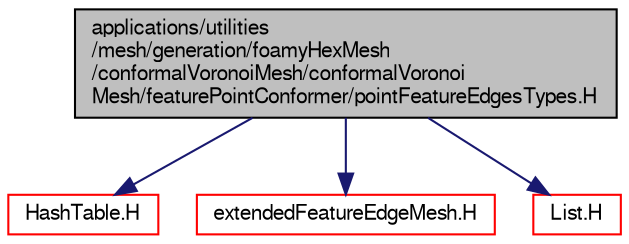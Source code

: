digraph "applications/utilities/mesh/generation/foamyHexMesh/conformalVoronoiMesh/conformalVoronoiMesh/featurePointConformer/pointFeatureEdgesTypes.H"
{
  bgcolor="transparent";
  edge [fontname="FreeSans",fontsize="10",labelfontname="FreeSans",labelfontsize="10"];
  node [fontname="FreeSans",fontsize="10",shape=record];
  Node0 [label="applications/utilities\l/mesh/generation/foamyHexMesh\l/conformalVoronoiMesh/conformalVoronoi\lMesh/featurePointConformer/pointFeatureEdgesTypes.H",height=0.2,width=0.4,color="black", fillcolor="grey75", style="filled", fontcolor="black"];
  Node0 -> Node1 [color="midnightblue",fontsize="10",style="solid",fontname="FreeSans"];
  Node1 [label="HashTable.H",height=0.2,width=0.4,color="red",URL="$a08477.html"];
  Node0 -> Node46 [color="midnightblue",fontsize="10",style="solid",fontname="FreeSans"];
  Node46 [label="extendedFeatureEdgeMesh.H",height=0.2,width=0.4,color="red",URL="$a00992.html"];
  Node0 -> Node67 [color="midnightblue",fontsize="10",style="solid",fontname="FreeSans"];
  Node67 [label="List.H",height=0.2,width=0.4,color="red",URL="$a08666.html"];
}
